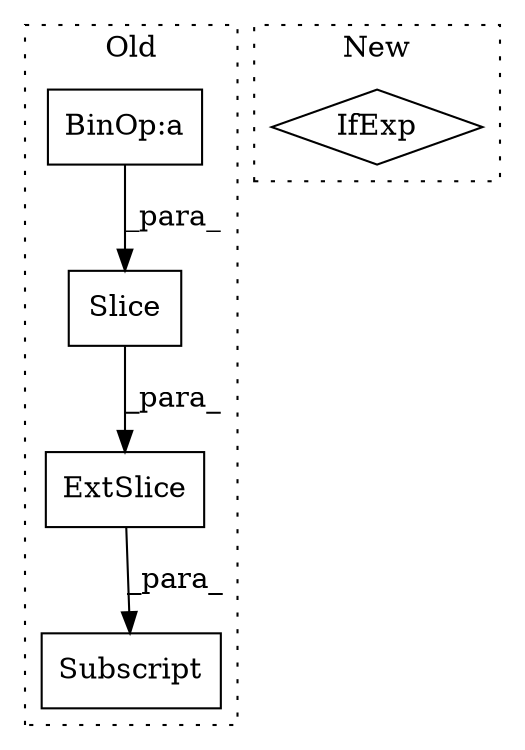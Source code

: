 digraph G {
subgraph cluster0 {
1 [label="Slice" a="80" s="2843" l="25" shape="box"];
3 [label="BinOp:a" a="82" s="2877" l="19" shape="box"];
4 [label="ExtSlice" a="85" s="2810" l="11" shape="box"];
5 [label="Subscript" a="63" s="2810,0" l="208,0" shape="box"];
label = "Old";
style="dotted";
}
subgraph cluster1 {
2 [label="IfExp" a="51" s="2994,3004" l="4,6" shape="diamond"];
label = "New";
style="dotted";
}
1 -> 4 [label="_para_"];
3 -> 1 [label="_para_"];
4 -> 5 [label="_para_"];
}